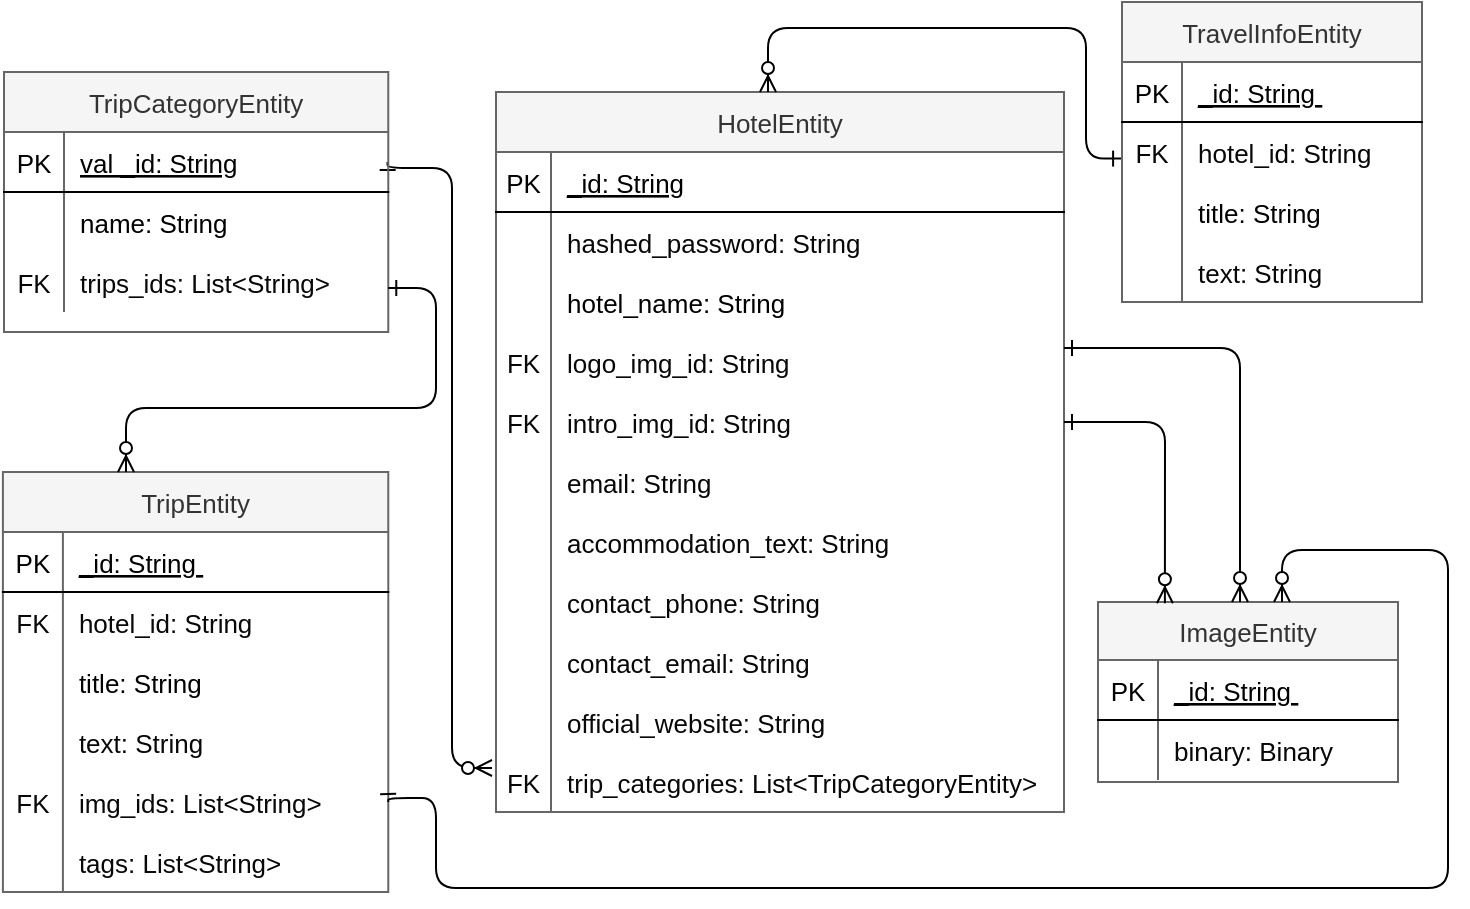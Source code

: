 <mxfile version="17.4.2" type="device"><diagram id="R2lEEEUBdFMjLlhIrx00" name="Page-1"><mxGraphModel dx="1102" dy="1025" grid="0" gridSize="10" guides="1" tooltips="1" connect="1" arrows="1" fold="1" page="1" pageScale="1" pageWidth="850" pageHeight="1100" math="0" shadow="0" extFonts="Permanent Marker^https://fonts.googleapis.com/css?family=Permanent+Marker"><root><mxCell id="0"/><mxCell id="1" parent="0"/><mxCell id="C-vyLk0tnHw3VtMMgP7b-12" value="" style="edgeStyle=orthogonalEdgeStyle;endArrow=ERzeroToMany;startArrow=ERone;endFill=1;startFill=0;exitX=0.998;exitY=0.5;exitDx=0;exitDy=0;exitPerimeter=0;fontSize=13;fontStyle=0" parent="1" source="C-vyLk0tnHw3VtMMgP7b-3" edge="1"><mxGeometry width="100" height="100" relative="1" as="geometry"><mxPoint x="255" y="168" as="sourcePoint"/><mxPoint x="293" y="468" as="targetPoint"/><Array as="points"><mxPoint x="273" y="168"/><mxPoint x="273" y="468"/></Array></mxGeometry></mxCell><mxCell id="C-vyLk0tnHw3VtMMgP7b-2" value="TripCategoryEntity" style="shape=table;startSize=30;container=1;collapsible=1;childLayout=tableLayout;fixedRows=1;rowLines=0;fontStyle=0;align=center;resizeLast=1;fontSize=13;fillColor=#f5f5f5;fontColor=#333333;strokeColor=#666666;" parent="1" vertex="1"><mxGeometry x="49" y="120" width="192.138" height="130" as="geometry"/></mxCell><mxCell id="C-vyLk0tnHw3VtMMgP7b-3" value="" style="shape=partialRectangle;collapsible=0;dropTarget=0;pointerEvents=0;fillColor=none;points=[[0,0.5],[1,0.5]];portConstraint=eastwest;top=0;left=0;right=0;bottom=1;fontSize=13;fontStyle=0" parent="C-vyLk0tnHw3VtMMgP7b-2" vertex="1"><mxGeometry y="30" width="192.138" height="30" as="geometry"/></mxCell><mxCell id="C-vyLk0tnHw3VtMMgP7b-4" value="PK" style="shape=partialRectangle;overflow=hidden;connectable=0;fillColor=none;top=0;left=0;bottom=0;right=0;fontStyle=0;fontSize=13;" parent="C-vyLk0tnHw3VtMMgP7b-3" vertex="1"><mxGeometry width="30" height="30" as="geometry"><mxRectangle width="30" height="30" as="alternateBounds"/></mxGeometry></mxCell><mxCell id="C-vyLk0tnHw3VtMMgP7b-5" value="val _id: String" style="shape=partialRectangle;overflow=hidden;connectable=0;fillColor=none;top=0;left=0;bottom=0;right=0;align=left;spacingLeft=6;fontStyle=4;fontSize=13;" parent="C-vyLk0tnHw3VtMMgP7b-3" vertex="1"><mxGeometry x="30" width="162.138" height="30" as="geometry"><mxRectangle width="162.138" height="30" as="alternateBounds"/></mxGeometry></mxCell><mxCell id="C-vyLk0tnHw3VtMMgP7b-9" value="" style="shape=partialRectangle;collapsible=0;dropTarget=0;pointerEvents=0;fillColor=none;points=[[0,0.5],[1,0.5]];portConstraint=eastwest;top=0;left=0;right=0;bottom=0;fontSize=13;fontStyle=0" parent="C-vyLk0tnHw3VtMMgP7b-2" vertex="1"><mxGeometry y="60" width="192.138" height="30" as="geometry"/></mxCell><mxCell id="C-vyLk0tnHw3VtMMgP7b-10" value="" style="shape=partialRectangle;overflow=hidden;connectable=0;fillColor=none;top=0;left=0;bottom=0;right=0;fontSize=13;fontStyle=0" parent="C-vyLk0tnHw3VtMMgP7b-9" vertex="1"><mxGeometry width="30" height="30" as="geometry"><mxRectangle width="30" height="30" as="alternateBounds"/></mxGeometry></mxCell><mxCell id="C-vyLk0tnHw3VtMMgP7b-11" value="name: String" style="shape=partialRectangle;overflow=hidden;connectable=0;fillColor=none;top=0;left=0;bottom=0;right=0;align=left;spacingLeft=6;fontSize=13;fontStyle=0" parent="C-vyLk0tnHw3VtMMgP7b-9" vertex="1"><mxGeometry x="30" width="162.138" height="30" as="geometry"><mxRectangle width="162.138" height="30" as="alternateBounds"/></mxGeometry></mxCell><mxCell id="mMNbO27yE4qkC89-hJLJ-78" value="" style="shape=tableRow;horizontal=0;startSize=0;swimlaneHead=0;swimlaneBody=0;fillColor=none;collapsible=0;dropTarget=0;points=[[0,0.5],[1,0.5]];portConstraint=eastwest;top=0;left=0;right=0;bottom=0;labelBackgroundColor=none;fontColor=#080808;strokeColor=default;fontSize=13;fontStyle=0" parent="C-vyLk0tnHw3VtMMgP7b-2" vertex="1"><mxGeometry y="90" width="192.138" height="30" as="geometry"/></mxCell><mxCell id="mMNbO27yE4qkC89-hJLJ-79" value="FK" style="shape=partialRectangle;connectable=0;fillColor=none;top=0;left=0;bottom=0;right=0;fontStyle=0;overflow=hidden;labelBackgroundColor=none;fontColor=#080808;strokeColor=default;fontSize=13;" parent="mMNbO27yE4qkC89-hJLJ-78" vertex="1"><mxGeometry width="30" height="30" as="geometry"><mxRectangle width="30" height="30" as="alternateBounds"/></mxGeometry></mxCell><mxCell id="mMNbO27yE4qkC89-hJLJ-80" value="trips_ids: List&lt;String&gt;" style="shape=partialRectangle;connectable=0;fillColor=none;top=0;left=0;bottom=0;right=0;align=left;spacingLeft=6;fontStyle=0;overflow=hidden;labelBackgroundColor=none;fontColor=#080808;strokeColor=default;fontSize=13;" parent="mMNbO27yE4qkC89-hJLJ-78" vertex="1"><mxGeometry x="30" width="162.138" height="30" as="geometry"><mxRectangle width="162.138" height="30" as="alternateBounds"/></mxGeometry></mxCell><mxCell id="C-vyLk0tnHw3VtMMgP7b-13" value="HotelEntity" style="shape=table;startSize=30;container=1;collapsible=1;childLayout=tableLayout;fixedRows=1;rowLines=0;fontStyle=0;align=center;resizeLast=1;fontSize=13;fillColor=#f5f5f5;fontColor=#333333;strokeColor=#666666;" parent="1" vertex="1"><mxGeometry x="295" y="130" width="284" height="360" as="geometry"><mxRectangle x="380" y="200" width="90" height="30" as="alternateBounds"/></mxGeometry></mxCell><mxCell id="C-vyLk0tnHw3VtMMgP7b-14" value="" style="shape=partialRectangle;collapsible=0;dropTarget=0;pointerEvents=0;fillColor=none;points=[[0,0.5],[1,0.5]];portConstraint=eastwest;top=0;left=0;right=0;bottom=1;fontSize=13;fontStyle=0" parent="C-vyLk0tnHw3VtMMgP7b-13" vertex="1"><mxGeometry y="30" width="284" height="30" as="geometry"/></mxCell><mxCell id="C-vyLk0tnHw3VtMMgP7b-15" value="PK" style="shape=partialRectangle;overflow=hidden;connectable=0;fillColor=none;top=0;left=0;bottom=0;right=0;fontStyle=0;fontSize=13;" parent="C-vyLk0tnHw3VtMMgP7b-14" vertex="1"><mxGeometry width="27.5" height="30" as="geometry"><mxRectangle width="27.5" height="30" as="alternateBounds"/></mxGeometry></mxCell><mxCell id="C-vyLk0tnHw3VtMMgP7b-16" value="_id: String" style="shape=partialRectangle;overflow=hidden;connectable=0;fillColor=none;top=0;left=0;bottom=0;right=0;align=left;spacingLeft=6;fontStyle=4;fontSize=13;" parent="C-vyLk0tnHw3VtMMgP7b-14" vertex="1"><mxGeometry x="27.5" width="256.5" height="30" as="geometry"><mxRectangle width="256.5" height="30" as="alternateBounds"/></mxGeometry></mxCell><mxCell id="mMNbO27yE4qkC89-hJLJ-70" value="" style="shape=tableRow;horizontal=0;startSize=0;swimlaneHead=0;swimlaneBody=0;fillColor=none;collapsible=0;dropTarget=0;points=[[0,0.5],[1,0.5]];portConstraint=eastwest;top=0;left=0;right=0;bottom=0;labelBackgroundColor=#FFFFFF;fontColor=#080808;strokeColor=default;fontSize=13;fontStyle=0" parent="C-vyLk0tnHw3VtMMgP7b-13" vertex="1"><mxGeometry y="60" width="284" height="30" as="geometry"/></mxCell><mxCell id="mMNbO27yE4qkC89-hJLJ-71" value="" style="shape=partialRectangle;connectable=0;fillColor=none;top=0;left=0;bottom=0;right=0;editable=1;overflow=hidden;labelBackgroundColor=#FFFFFF;fontColor=#080808;strokeColor=default;fontSize=13;fontStyle=0" parent="mMNbO27yE4qkC89-hJLJ-70" vertex="1"><mxGeometry width="27.5" height="30" as="geometry"><mxRectangle width="27.5" height="30" as="alternateBounds"/></mxGeometry></mxCell><mxCell id="mMNbO27yE4qkC89-hJLJ-72" value="hashed_password: String" style="shape=partialRectangle;connectable=0;fillColor=none;top=0;left=0;bottom=0;right=0;align=left;spacingLeft=6;overflow=hidden;labelBackgroundColor=#FFFFFF;fontColor=#080808;strokeColor=default;fontSize=13;fontStyle=0" parent="mMNbO27yE4qkC89-hJLJ-70" vertex="1"><mxGeometry x="27.5" width="256.5" height="30" as="geometry"><mxRectangle width="256.5" height="30" as="alternateBounds"/></mxGeometry></mxCell><mxCell id="C-vyLk0tnHw3VtMMgP7b-20" value="" style="shape=partialRectangle;collapsible=0;dropTarget=0;pointerEvents=0;fillColor=none;points=[[0,0.5],[1,0.5]];portConstraint=eastwest;top=0;left=0;right=0;bottom=0;fontSize=13;fontStyle=0" parent="C-vyLk0tnHw3VtMMgP7b-13" vertex="1"><mxGeometry y="90" width="284" height="30" as="geometry"/></mxCell><mxCell id="C-vyLk0tnHw3VtMMgP7b-21" value="" style="shape=partialRectangle;overflow=hidden;connectable=0;fillColor=none;top=0;left=0;bottom=0;right=0;strokeColor=default;fontSize=13;fontStyle=0" parent="C-vyLk0tnHw3VtMMgP7b-20" vertex="1"><mxGeometry width="27.5" height="30" as="geometry"><mxRectangle width="27.5" height="30" as="alternateBounds"/></mxGeometry></mxCell><mxCell id="C-vyLk0tnHw3VtMMgP7b-22" value="hotel_name: String" style="shape=partialRectangle;overflow=hidden;connectable=0;fillColor=none;top=0;left=0;bottom=0;right=0;align=left;spacingLeft=6;fontSize=13;fontStyle=0" parent="C-vyLk0tnHw3VtMMgP7b-20" vertex="1"><mxGeometry x="27.5" width="256.5" height="30" as="geometry"><mxRectangle width="256.5" height="30" as="alternateBounds"/></mxGeometry></mxCell><mxCell id="mMNbO27yE4qkC89-hJLJ-23" value="" style="shape=tableRow;horizontal=0;startSize=0;swimlaneHead=0;swimlaneBody=0;fillColor=none;collapsible=0;dropTarget=0;points=[[0,0.5],[1,0.5]];portConstraint=eastwest;top=0;left=0;right=0;bottom=0;labelBackgroundColor=#FFFFFF;fontColor=#080808;strokeColor=default;fontSize=13;fontStyle=0" parent="C-vyLk0tnHw3VtMMgP7b-13" vertex="1"><mxGeometry y="120" width="284" height="30" as="geometry"/></mxCell><mxCell id="mMNbO27yE4qkC89-hJLJ-24" value="FK" style="shape=partialRectangle;connectable=0;fillColor=none;top=0;left=0;bottom=0;right=0;fontStyle=0;overflow=hidden;labelBackgroundColor=#FFFFFF;fontColor=#080808;strokeColor=default;fontSize=13;" parent="mMNbO27yE4qkC89-hJLJ-23" vertex="1"><mxGeometry width="27.5" height="30" as="geometry"><mxRectangle width="27.5" height="30" as="alternateBounds"/></mxGeometry></mxCell><mxCell id="mMNbO27yE4qkC89-hJLJ-25" value="logo_img_id: String" style="shape=partialRectangle;connectable=0;fillColor=none;top=0;left=0;bottom=0;right=0;align=left;spacingLeft=6;fontStyle=0;overflow=hidden;labelBackgroundColor=#FFFFFF;fontColor=#080808;strokeColor=default;fontSize=13;" parent="mMNbO27yE4qkC89-hJLJ-23" vertex="1"><mxGeometry x="27.5" width="256.5" height="30" as="geometry"><mxRectangle width="256.5" height="30" as="alternateBounds"/></mxGeometry></mxCell><mxCell id="mMNbO27yE4qkC89-hJLJ-27" value="" style="shape=tableRow;horizontal=0;startSize=0;swimlaneHead=0;swimlaneBody=0;fillColor=none;collapsible=0;dropTarget=0;points=[[0,0.5],[1,0.5]];portConstraint=eastwest;top=0;left=0;right=0;bottom=0;labelBackgroundColor=#FFFFFF;fontColor=#080808;strokeColor=default;fontSize=13;fontStyle=0" parent="C-vyLk0tnHw3VtMMgP7b-13" vertex="1"><mxGeometry y="150" width="284" height="30" as="geometry"/></mxCell><mxCell id="mMNbO27yE4qkC89-hJLJ-28" value="FK" style="shape=partialRectangle;connectable=0;fillColor=none;top=0;left=0;bottom=0;right=0;fontStyle=0;overflow=hidden;labelBackgroundColor=#FFFFFF;fontColor=#080808;strokeColor=default;fontSize=13;" parent="mMNbO27yE4qkC89-hJLJ-27" vertex="1"><mxGeometry width="27.5" height="30" as="geometry"><mxRectangle width="27.5" height="30" as="alternateBounds"/></mxGeometry></mxCell><mxCell id="mMNbO27yE4qkC89-hJLJ-29" value="intro_img_id: String" style="shape=partialRectangle;connectable=0;fillColor=none;top=0;left=0;bottom=0;right=0;align=left;spacingLeft=6;fontStyle=0;overflow=hidden;labelBackgroundColor=#FFFFFF;fontColor=#080808;strokeColor=default;fontSize=13;" parent="mMNbO27yE4qkC89-hJLJ-27" vertex="1"><mxGeometry x="27.5" width="256.5" height="30" as="geometry"><mxRectangle width="256.5" height="30" as="alternateBounds"/></mxGeometry></mxCell><mxCell id="mMNbO27yE4qkC89-hJLJ-43" value="" style="shape=tableRow;horizontal=0;startSize=0;swimlaneHead=0;swimlaneBody=0;fillColor=none;collapsible=0;dropTarget=0;points=[[0,0.5],[1,0.5]];portConstraint=eastwest;top=0;left=0;right=0;bottom=0;labelBackgroundColor=#FFFFFF;fontColor=#080808;strokeColor=default;fontSize=13;fontStyle=0" parent="C-vyLk0tnHw3VtMMgP7b-13" vertex="1"><mxGeometry y="180" width="284" height="30" as="geometry"/></mxCell><mxCell id="mMNbO27yE4qkC89-hJLJ-44" value="" style="shape=partialRectangle;connectable=0;fillColor=none;top=0;left=0;bottom=0;right=0;editable=1;overflow=hidden;labelBackgroundColor=#FFFFFF;fontColor=#080808;strokeColor=default;fontSize=13;fontStyle=0" parent="mMNbO27yE4qkC89-hJLJ-43" vertex="1"><mxGeometry width="27.5" height="30" as="geometry"><mxRectangle width="27.5" height="30" as="alternateBounds"/></mxGeometry></mxCell><mxCell id="mMNbO27yE4qkC89-hJLJ-45" value="email: String" style="shape=partialRectangle;connectable=0;fillColor=none;top=0;left=0;bottom=0;right=0;align=left;spacingLeft=6;overflow=hidden;labelBackgroundColor=#FFFFFF;fontColor=#080808;strokeColor=default;fontSize=13;fontStyle=0" parent="mMNbO27yE4qkC89-hJLJ-43" vertex="1"><mxGeometry x="27.5" width="256.5" height="30" as="geometry"><mxRectangle width="256.5" height="30" as="alternateBounds"/></mxGeometry></mxCell><mxCell id="mMNbO27yE4qkC89-hJLJ-46" value="" style="shape=tableRow;horizontal=0;startSize=0;swimlaneHead=0;swimlaneBody=0;fillColor=none;collapsible=0;dropTarget=0;points=[[0,0.5],[1,0.5]];portConstraint=eastwest;top=0;left=0;right=0;bottom=0;labelBackgroundColor=#FFFFFF;fontColor=#080808;strokeColor=default;fontSize=13;fontStyle=0" parent="C-vyLk0tnHw3VtMMgP7b-13" vertex="1"><mxGeometry y="210" width="284" height="30" as="geometry"/></mxCell><mxCell id="mMNbO27yE4qkC89-hJLJ-47" value="" style="shape=partialRectangle;connectable=0;fillColor=none;top=0;left=0;bottom=0;right=0;editable=1;overflow=hidden;labelBackgroundColor=#FFFFFF;fontColor=#080808;strokeColor=default;fontSize=13;fontStyle=0" parent="mMNbO27yE4qkC89-hJLJ-46" vertex="1"><mxGeometry width="27.5" height="30" as="geometry"><mxRectangle width="27.5" height="30" as="alternateBounds"/></mxGeometry></mxCell><mxCell id="mMNbO27yE4qkC89-hJLJ-48" value="accommodation_text: String" style="shape=partialRectangle;connectable=0;fillColor=none;top=0;left=0;bottom=0;right=0;align=left;spacingLeft=6;overflow=hidden;labelBackgroundColor=#FFFFFF;fontColor=#080808;strokeColor=default;fontSize=13;fontStyle=0" parent="mMNbO27yE4qkC89-hJLJ-46" vertex="1"><mxGeometry x="27.5" width="256.5" height="30" as="geometry"><mxRectangle width="256.5" height="30" as="alternateBounds"/></mxGeometry></mxCell><mxCell id="mMNbO27yE4qkC89-hJLJ-49" value="" style="shape=tableRow;horizontal=0;startSize=0;swimlaneHead=0;swimlaneBody=0;fillColor=none;collapsible=0;dropTarget=0;points=[[0,0.5],[1,0.5]];portConstraint=eastwest;top=0;left=0;right=0;bottom=0;labelBackgroundColor=#FFFFFF;fontColor=#080808;strokeColor=default;fontSize=13;fontStyle=0" parent="C-vyLk0tnHw3VtMMgP7b-13" vertex="1"><mxGeometry y="240" width="284" height="30" as="geometry"/></mxCell><mxCell id="mMNbO27yE4qkC89-hJLJ-50" value="" style="shape=partialRectangle;connectable=0;fillColor=none;top=0;left=0;bottom=0;right=0;editable=1;overflow=hidden;labelBackgroundColor=#FFFFFF;fontColor=#080808;strokeColor=default;fontSize=13;fontStyle=0" parent="mMNbO27yE4qkC89-hJLJ-49" vertex="1"><mxGeometry width="27.5" height="30" as="geometry"><mxRectangle width="27.5" height="30" as="alternateBounds"/></mxGeometry></mxCell><mxCell id="mMNbO27yE4qkC89-hJLJ-51" value="contact_phone: String" style="shape=partialRectangle;connectable=0;fillColor=none;top=0;left=0;bottom=0;right=0;align=left;spacingLeft=6;overflow=hidden;labelBackgroundColor=#FFFFFF;fontColor=#080808;strokeColor=default;fontSize=13;fontStyle=0" parent="mMNbO27yE4qkC89-hJLJ-49" vertex="1"><mxGeometry x="27.5" width="256.5" height="30" as="geometry"><mxRectangle width="256.5" height="30" as="alternateBounds"/></mxGeometry></mxCell><mxCell id="mMNbO27yE4qkC89-hJLJ-61" value="" style="shape=tableRow;horizontal=0;startSize=0;swimlaneHead=0;swimlaneBody=0;fillColor=none;collapsible=0;dropTarget=0;points=[[0,0.5],[1,0.5]];portConstraint=eastwest;top=0;left=0;right=0;bottom=0;labelBackgroundColor=#FFFFFF;fontColor=#080808;strokeColor=default;fontSize=13;fontStyle=0" parent="C-vyLk0tnHw3VtMMgP7b-13" vertex="1"><mxGeometry y="270" width="284" height="30" as="geometry"/></mxCell><mxCell id="mMNbO27yE4qkC89-hJLJ-62" value="" style="shape=partialRectangle;connectable=0;fillColor=none;top=0;left=0;bottom=0;right=0;editable=1;overflow=hidden;labelBackgroundColor=#FFFFFF;fontColor=#080808;strokeColor=default;fontSize=13;fontStyle=0" parent="mMNbO27yE4qkC89-hJLJ-61" vertex="1"><mxGeometry width="27.5" height="30" as="geometry"><mxRectangle width="27.5" height="30" as="alternateBounds"/></mxGeometry></mxCell><mxCell id="mMNbO27yE4qkC89-hJLJ-63" value="contact_email: String" style="shape=partialRectangle;connectable=0;fillColor=none;top=0;left=0;bottom=0;right=0;align=left;spacingLeft=6;overflow=hidden;labelBackgroundColor=#FFFFFF;fontColor=#080808;strokeColor=default;fontSize=13;fontStyle=0" parent="mMNbO27yE4qkC89-hJLJ-61" vertex="1"><mxGeometry x="27.5" width="256.5" height="30" as="geometry"><mxRectangle width="256.5" height="30" as="alternateBounds"/></mxGeometry></mxCell><mxCell id="mMNbO27yE4qkC89-hJLJ-57" value="" style="shape=tableRow;horizontal=0;startSize=0;swimlaneHead=0;swimlaneBody=0;fillColor=none;collapsible=0;dropTarget=0;points=[[0,0.5],[1,0.5]];portConstraint=eastwest;top=0;left=0;right=0;bottom=0;labelBackgroundColor=#FFFFFF;fontColor=#080808;strokeColor=default;fontSize=13;fontStyle=0" parent="C-vyLk0tnHw3VtMMgP7b-13" vertex="1"><mxGeometry y="300" width="284" height="30" as="geometry"/></mxCell><mxCell id="mMNbO27yE4qkC89-hJLJ-58" value="" style="shape=partialRectangle;connectable=0;fillColor=none;top=0;left=0;bottom=0;right=0;editable=1;overflow=hidden;labelBackgroundColor=#FFFFFF;fontColor=#080808;strokeColor=default;fontSize=13;fontStyle=0" parent="mMNbO27yE4qkC89-hJLJ-57" vertex="1"><mxGeometry width="27.5" height="30" as="geometry"><mxRectangle width="27.5" height="30" as="alternateBounds"/></mxGeometry></mxCell><mxCell id="mMNbO27yE4qkC89-hJLJ-59" value="official_website: String" style="shape=partialRectangle;connectable=0;fillColor=none;top=0;left=0;bottom=0;right=0;align=left;spacingLeft=6;overflow=hidden;labelBackgroundColor=#FFFFFF;fontColor=#080808;strokeColor=default;fontSize=13;fontStyle=0" parent="mMNbO27yE4qkC89-hJLJ-57" vertex="1"><mxGeometry x="27.5" width="256.5" height="30" as="geometry"><mxRectangle width="256.5" height="30" as="alternateBounds"/></mxGeometry></mxCell><mxCell id="mMNbO27yE4qkC89-hJLJ-134" value="" style="shape=tableRow;horizontal=0;startSize=0;swimlaneHead=0;swimlaneBody=0;fillColor=none;collapsible=0;dropTarget=0;points=[[0,0.5],[1,0.5]];portConstraint=eastwest;top=0;left=0;right=0;bottom=0;labelBackgroundColor=none;fontColor=#080808;strokeColor=default;fontSize=13;fontStyle=0" parent="C-vyLk0tnHw3VtMMgP7b-13" vertex="1"><mxGeometry y="330" width="284" height="30" as="geometry"/></mxCell><mxCell id="mMNbO27yE4qkC89-hJLJ-135" value="FK" style="shape=partialRectangle;connectable=0;fillColor=none;top=0;left=0;bottom=0;right=0;fontStyle=0;overflow=hidden;labelBackgroundColor=none;fontColor=#080808;strokeColor=default;fontSize=13;" parent="mMNbO27yE4qkC89-hJLJ-134" vertex="1"><mxGeometry width="27.5" height="30" as="geometry"><mxRectangle width="27.5" height="30" as="alternateBounds"/></mxGeometry></mxCell><mxCell id="mMNbO27yE4qkC89-hJLJ-136" value="trip_categories: List&lt;TripCategoryEntity&gt;" style="shape=partialRectangle;connectable=0;fillColor=none;top=0;left=0;bottom=0;right=0;align=left;spacingLeft=6;fontStyle=0;overflow=hidden;labelBackgroundColor=none;fontColor=#080808;strokeColor=default;fontSize=13;" parent="mMNbO27yE4qkC89-hJLJ-134" vertex="1"><mxGeometry x="27.5" width="256.5" height="30" as="geometry"><mxRectangle width="256.5" height="30" as="alternateBounds"/></mxGeometry></mxCell><mxCell id="C-vyLk0tnHw3VtMMgP7b-23" value="TripEntity" style="shape=table;startSize=30;container=1;collapsible=1;childLayout=tableLayout;fixedRows=1;rowLines=0;fontStyle=0;align=center;resizeLast=1;fontSize=13;fillColor=#f5f5f5;fontColor=#333333;strokeColor=#666666;" parent="1" vertex="1"><mxGeometry x="48.45" y="320" width="192.69" height="210" as="geometry"/></mxCell><mxCell id="C-vyLk0tnHw3VtMMgP7b-24" value="" style="shape=partialRectangle;collapsible=0;dropTarget=0;pointerEvents=0;fillColor=none;points=[[0,0.5],[1,0.5]];portConstraint=eastwest;top=0;left=0;right=0;bottom=1;fontSize=13;fontStyle=0" parent="C-vyLk0tnHw3VtMMgP7b-23" vertex="1"><mxGeometry y="30" width="192.69" height="30" as="geometry"/></mxCell><mxCell id="C-vyLk0tnHw3VtMMgP7b-25" value="PK" style="shape=partialRectangle;overflow=hidden;connectable=0;fillColor=none;top=0;left=0;bottom=0;right=0;fontStyle=0;fontSize=13;" parent="C-vyLk0tnHw3VtMMgP7b-24" vertex="1"><mxGeometry width="30" height="30" as="geometry"><mxRectangle width="30" height="30" as="alternateBounds"/></mxGeometry></mxCell><mxCell id="C-vyLk0tnHw3VtMMgP7b-26" value="_id: String " style="shape=partialRectangle;overflow=hidden;connectable=0;fillColor=none;top=0;left=0;bottom=0;right=0;align=left;spacingLeft=6;fontStyle=4;fontSize=13;" parent="C-vyLk0tnHw3VtMMgP7b-24" vertex="1"><mxGeometry x="30" width="162.69" height="30" as="geometry"><mxRectangle width="162.69" height="30" as="alternateBounds"/></mxGeometry></mxCell><mxCell id="mMNbO27yE4qkC89-hJLJ-82" value="" style="shape=tableRow;horizontal=0;startSize=0;swimlaneHead=0;swimlaneBody=0;fillColor=none;collapsible=0;dropTarget=0;points=[[0,0.5],[1,0.5]];portConstraint=eastwest;top=0;left=0;right=0;bottom=0;labelBackgroundColor=none;fontColor=#080808;strokeColor=default;fontSize=13;fontStyle=0" parent="C-vyLk0tnHw3VtMMgP7b-23" vertex="1"><mxGeometry y="60" width="192.69" height="30" as="geometry"/></mxCell><mxCell id="mMNbO27yE4qkC89-hJLJ-83" value="FK" style="shape=partialRectangle;connectable=0;fillColor=none;top=0;left=0;bottom=0;right=0;fontStyle=0;overflow=hidden;labelBackgroundColor=none;fontColor=#080808;strokeColor=default;fontSize=13;" parent="mMNbO27yE4qkC89-hJLJ-82" vertex="1"><mxGeometry width="30" height="30" as="geometry"><mxRectangle width="30" height="30" as="alternateBounds"/></mxGeometry></mxCell><mxCell id="mMNbO27yE4qkC89-hJLJ-84" value="hotel_id: String" style="shape=partialRectangle;connectable=0;fillColor=none;top=0;left=0;bottom=0;right=0;align=left;spacingLeft=6;fontStyle=0;overflow=hidden;labelBackgroundColor=none;fontColor=#080808;strokeColor=default;fontSize=13;" parent="mMNbO27yE4qkC89-hJLJ-82" vertex="1"><mxGeometry x="30" width="162.69" height="30" as="geometry"><mxRectangle width="162.69" height="30" as="alternateBounds"/></mxGeometry></mxCell><mxCell id="C-vyLk0tnHw3VtMMgP7b-27" value="" style="shape=partialRectangle;collapsible=0;dropTarget=0;pointerEvents=0;fillColor=none;points=[[0,0.5],[1,0.5]];portConstraint=eastwest;top=0;left=0;right=0;bottom=0;fontSize=13;fontStyle=0" parent="C-vyLk0tnHw3VtMMgP7b-23" vertex="1"><mxGeometry y="90" width="192.69" height="30" as="geometry"/></mxCell><mxCell id="C-vyLk0tnHw3VtMMgP7b-28" value="" style="shape=partialRectangle;overflow=hidden;connectable=0;fillColor=none;top=0;left=0;bottom=0;right=0;fontSize=13;fontStyle=0" parent="C-vyLk0tnHw3VtMMgP7b-27" vertex="1"><mxGeometry width="30" height="30" as="geometry"><mxRectangle width="30" height="30" as="alternateBounds"/></mxGeometry></mxCell><mxCell id="C-vyLk0tnHw3VtMMgP7b-29" value="title: String" style="shape=partialRectangle;overflow=hidden;connectable=0;fillColor=none;top=0;left=0;bottom=0;right=0;align=left;spacingLeft=6;fontSize=13;fontStyle=0" parent="C-vyLk0tnHw3VtMMgP7b-27" vertex="1"><mxGeometry x="30" width="162.69" height="30" as="geometry"><mxRectangle width="162.69" height="30" as="alternateBounds"/></mxGeometry></mxCell><mxCell id="mMNbO27yE4qkC89-hJLJ-85" value="" style="shape=tableRow;horizontal=0;startSize=0;swimlaneHead=0;swimlaneBody=0;fillColor=none;collapsible=0;dropTarget=0;points=[[0,0.5],[1,0.5]];portConstraint=eastwest;top=0;left=0;right=0;bottom=0;labelBackgroundColor=none;fontColor=#080808;strokeColor=default;fontSize=13;fontStyle=0" parent="C-vyLk0tnHw3VtMMgP7b-23" vertex="1"><mxGeometry y="120" width="192.69" height="30" as="geometry"/></mxCell><mxCell id="mMNbO27yE4qkC89-hJLJ-86" value="" style="shape=partialRectangle;connectable=0;fillColor=none;top=0;left=0;bottom=0;right=0;editable=1;overflow=hidden;labelBackgroundColor=none;fontColor=#080808;strokeColor=default;fontSize=13;fontStyle=0" parent="mMNbO27yE4qkC89-hJLJ-85" vertex="1"><mxGeometry width="30" height="30" as="geometry"><mxRectangle width="30" height="30" as="alternateBounds"/></mxGeometry></mxCell><mxCell id="mMNbO27yE4qkC89-hJLJ-87" value="text: String" style="shape=partialRectangle;connectable=0;fillColor=none;top=0;left=0;bottom=0;right=0;align=left;spacingLeft=6;overflow=hidden;labelBackgroundColor=none;fontColor=#080808;strokeColor=default;fontSize=13;fontStyle=0" parent="mMNbO27yE4qkC89-hJLJ-85" vertex="1"><mxGeometry x="30" width="162.69" height="30" as="geometry"><mxRectangle width="162.69" height="30" as="alternateBounds"/></mxGeometry></mxCell><mxCell id="mMNbO27yE4qkC89-hJLJ-94" value="" style="shape=tableRow;horizontal=0;startSize=0;swimlaneHead=0;swimlaneBody=0;fillColor=none;collapsible=0;dropTarget=0;points=[[0,0.5],[1,0.5]];portConstraint=eastwest;top=0;left=0;right=0;bottom=0;labelBackgroundColor=none;fontColor=#080808;strokeColor=default;fontSize=13;fontStyle=0" parent="C-vyLk0tnHw3VtMMgP7b-23" vertex="1"><mxGeometry y="150" width="192.69" height="30" as="geometry"/></mxCell><mxCell id="mMNbO27yE4qkC89-hJLJ-95" value="FK" style="shape=partialRectangle;connectable=0;fillColor=none;top=0;left=0;bottom=0;right=0;fontStyle=0;overflow=hidden;labelBackgroundColor=none;fontColor=#080808;strokeColor=default;fontSize=13;" parent="mMNbO27yE4qkC89-hJLJ-94" vertex="1"><mxGeometry width="30" height="30" as="geometry"><mxRectangle width="30" height="30" as="alternateBounds"/></mxGeometry></mxCell><mxCell id="mMNbO27yE4qkC89-hJLJ-96" value="img_ids: List&lt;String&gt;" style="shape=partialRectangle;connectable=0;fillColor=none;top=0;left=0;bottom=0;right=0;align=left;spacingLeft=6;fontStyle=0;overflow=hidden;labelBackgroundColor=none;fontColor=#080808;strokeColor=default;fontSize=13;" parent="mMNbO27yE4qkC89-hJLJ-94" vertex="1"><mxGeometry x="30" width="162.69" height="30" as="geometry"><mxRectangle width="162.69" height="30" as="alternateBounds"/></mxGeometry></mxCell><mxCell id="mMNbO27yE4qkC89-hJLJ-91" value="" style="shape=tableRow;horizontal=0;startSize=0;swimlaneHead=0;swimlaneBody=0;fillColor=none;collapsible=0;dropTarget=0;points=[[0,0.5],[1,0.5]];portConstraint=eastwest;top=0;left=0;right=0;bottom=0;labelBackgroundColor=none;fontColor=#080808;strokeColor=default;fontSize=13;fontStyle=0" parent="C-vyLk0tnHw3VtMMgP7b-23" vertex="1"><mxGeometry y="180" width="192.69" height="30" as="geometry"/></mxCell><mxCell id="mMNbO27yE4qkC89-hJLJ-92" value="" style="shape=partialRectangle;connectable=0;fillColor=none;top=0;left=0;bottom=0;right=0;editable=1;overflow=hidden;labelBackgroundColor=none;fontColor=#080808;strokeColor=default;fontSize=13;fontStyle=0" parent="mMNbO27yE4qkC89-hJLJ-91" vertex="1"><mxGeometry width="30" height="30" as="geometry"><mxRectangle width="30" height="30" as="alternateBounds"/></mxGeometry></mxCell><mxCell id="mMNbO27yE4qkC89-hJLJ-93" value="tags: List&lt;String&gt;" style="shape=partialRectangle;connectable=0;fillColor=none;top=0;left=0;bottom=0;right=0;align=left;spacingLeft=6;overflow=hidden;labelBackgroundColor=none;fontColor=#080808;strokeColor=default;fontSize=13;fontStyle=0" parent="mMNbO27yE4qkC89-hJLJ-91" vertex="1"><mxGeometry x="30" width="162.69" height="30" as="geometry"><mxRectangle width="162.69" height="30" as="alternateBounds"/></mxGeometry></mxCell><mxCell id="mMNbO27yE4qkC89-hJLJ-100" value="" style="edgeStyle=orthogonalEdgeStyle;endArrow=ERzeroToMany;startArrow=ERone;endFill=1;startFill=0;fontSize=13;fontStyle=0" parent="1" source="mMNbO27yE4qkC89-hJLJ-78" target="C-vyLk0tnHw3VtMMgP7b-23" edge="1"><mxGeometry width="100" height="100" relative="1" as="geometry"><mxPoint x="195" y="498" as="sourcePoint"/><mxPoint x="295" y="583" as="targetPoint"/><Array as="points"><mxPoint x="265" y="228"/><mxPoint x="265" y="288"/><mxPoint x="110" y="288"/></Array></mxGeometry></mxCell><mxCell id="mMNbO27yE4qkC89-hJLJ-102" value="ImageEntity" style="shape=table;startSize=29;container=1;collapsible=1;childLayout=tableLayout;fixedRows=1;rowLines=0;fontStyle=0;align=center;resizeLast=1;fontSize=13;fillColor=#f5f5f5;fontColor=#333333;strokeColor=#666666;" parent="1" vertex="1"><mxGeometry x="596" y="385" width="150" height="90" as="geometry"/></mxCell><mxCell id="mMNbO27yE4qkC89-hJLJ-103" value="" style="shape=partialRectangle;collapsible=0;dropTarget=0;pointerEvents=0;fillColor=none;points=[[0,0.5],[1,0.5]];portConstraint=eastwest;top=0;left=0;right=0;bottom=1;fontSize=13;fontStyle=0" parent="mMNbO27yE4qkC89-hJLJ-102" vertex="1"><mxGeometry y="29" width="150" height="30" as="geometry"/></mxCell><mxCell id="mMNbO27yE4qkC89-hJLJ-104" value="PK" style="shape=partialRectangle;overflow=hidden;connectable=0;fillColor=none;top=0;left=0;bottom=0;right=0;fontStyle=0;fontSize=13;" parent="mMNbO27yE4qkC89-hJLJ-103" vertex="1"><mxGeometry width="30" height="30" as="geometry"><mxRectangle width="30" height="30" as="alternateBounds"/></mxGeometry></mxCell><mxCell id="mMNbO27yE4qkC89-hJLJ-105" value="_id: String " style="shape=partialRectangle;overflow=hidden;connectable=0;fillColor=none;top=0;left=0;bottom=0;right=0;align=left;spacingLeft=6;fontStyle=4;fontSize=13;" parent="mMNbO27yE4qkC89-hJLJ-103" vertex="1"><mxGeometry x="30" width="120" height="30" as="geometry"><mxRectangle width="120" height="30" as="alternateBounds"/></mxGeometry></mxCell><mxCell id="mMNbO27yE4qkC89-hJLJ-112" value="" style="shape=tableRow;horizontal=0;startSize=0;swimlaneHead=0;swimlaneBody=0;fillColor=none;collapsible=0;dropTarget=0;points=[[0,0.5],[1,0.5]];portConstraint=eastwest;top=0;left=0;right=0;bottom=0;labelBackgroundColor=none;fontColor=#080808;strokeColor=default;fontSize=13;fontStyle=0" parent="mMNbO27yE4qkC89-hJLJ-102" vertex="1"><mxGeometry y="59" width="150" height="30" as="geometry"/></mxCell><mxCell id="mMNbO27yE4qkC89-hJLJ-113" value="" style="shape=partialRectangle;connectable=0;fillColor=none;top=0;left=0;bottom=0;right=0;editable=1;overflow=hidden;labelBackgroundColor=none;fontColor=#080808;strokeColor=default;fontSize=13;fontStyle=0" parent="mMNbO27yE4qkC89-hJLJ-112" vertex="1"><mxGeometry width="30" height="30" as="geometry"><mxRectangle width="30" height="30" as="alternateBounds"/></mxGeometry></mxCell><mxCell id="mMNbO27yE4qkC89-hJLJ-114" value="binary: Binary" style="shape=partialRectangle;connectable=0;fillColor=none;top=0;left=0;bottom=0;right=0;align=left;spacingLeft=6;overflow=hidden;labelBackgroundColor=none;fontColor=#080808;strokeColor=default;fontSize=13;fontStyle=0" parent="mMNbO27yE4qkC89-hJLJ-112" vertex="1"><mxGeometry x="30" width="120" height="30" as="geometry"><mxRectangle width="120" height="30" as="alternateBounds"/></mxGeometry></mxCell><mxCell id="mMNbO27yE4qkC89-hJLJ-122" value="" style="edgeStyle=orthogonalEdgeStyle;endArrow=ERzeroToMany;startArrow=ERone;endFill=1;startFill=0;exitX=1;exitY=0.5;exitDx=0;exitDy=0;fontSize=13;fontStyle=0;" parent="1" source="mMNbO27yE4qkC89-hJLJ-94" target="mMNbO27yE4qkC89-hJLJ-102" edge="1"><mxGeometry width="100" height="100" relative="1" as="geometry"><mxPoint x="685" y="768" as="sourcePoint"/><mxPoint x="688" y="483" as="targetPoint"/><Array as="points"><mxPoint x="241" y="483"/><mxPoint x="265" y="483"/><mxPoint x="265" y="528"/><mxPoint x="771" y="528"/><mxPoint x="771" y="359"/><mxPoint x="688" y="359"/></Array></mxGeometry></mxCell><mxCell id="mMNbO27yE4qkC89-hJLJ-137" value="" style="edgeStyle=orthogonalEdgeStyle;endArrow=ERzeroToMany;startArrow=ERone;endFill=1;startFill=0;entryX=0.5;entryY=0;entryDx=0;entryDy=0;fontSize=13;fontStyle=0;exitX=-0.003;exitY=0.61;exitDx=0;exitDy=0;exitPerimeter=0;" parent="1" source="mMNbO27yE4qkC89-hJLJ-144" edge="1"><mxGeometry width="100" height="100" relative="1" as="geometry"><mxPoint x="602" y="163.0" as="sourcePoint"/><mxPoint x="431" y="130" as="targetPoint"/><Array as="points"><mxPoint x="590" y="163"/><mxPoint x="590" y="98"/><mxPoint x="431" y="98"/></Array></mxGeometry></mxCell><mxCell id="mMNbO27yE4qkC89-hJLJ-140" value="TravelInfoEntity" style="shape=table;startSize=30;container=1;collapsible=1;childLayout=tableLayout;fixedRows=1;rowLines=0;fontStyle=0;align=center;resizeLast=1;fontSize=13;fillColor=#f5f5f5;fontColor=#333333;strokeColor=#666666;" parent="1" vertex="1"><mxGeometry x="608" y="85" width="150" height="150" as="geometry"/></mxCell><mxCell id="mMNbO27yE4qkC89-hJLJ-141" value="" style="shape=partialRectangle;collapsible=0;dropTarget=0;pointerEvents=0;fillColor=none;points=[[0,0.5],[1,0.5]];portConstraint=eastwest;top=0;left=0;right=0;bottom=1;fontSize=13;fontStyle=0" parent="mMNbO27yE4qkC89-hJLJ-140" vertex="1"><mxGeometry y="30" width="150" height="30" as="geometry"/></mxCell><mxCell id="mMNbO27yE4qkC89-hJLJ-142" value="PK" style="shape=partialRectangle;overflow=hidden;connectable=0;fillColor=none;top=0;left=0;bottom=0;right=0;fontStyle=0;fontSize=13;" parent="mMNbO27yE4qkC89-hJLJ-141" vertex="1"><mxGeometry width="30" height="30" as="geometry"><mxRectangle width="30" height="30" as="alternateBounds"/></mxGeometry></mxCell><mxCell id="mMNbO27yE4qkC89-hJLJ-143" value="_id: String " style="shape=partialRectangle;overflow=hidden;connectable=0;fillColor=none;top=0;left=0;bottom=0;right=0;align=left;spacingLeft=6;fontStyle=4;fontSize=13;" parent="mMNbO27yE4qkC89-hJLJ-141" vertex="1"><mxGeometry x="30" width="120" height="30" as="geometry"><mxRectangle width="120" height="30" as="alternateBounds"/></mxGeometry></mxCell><mxCell id="mMNbO27yE4qkC89-hJLJ-144" value="" style="shape=tableRow;horizontal=0;startSize=0;swimlaneHead=0;swimlaneBody=0;fillColor=none;collapsible=0;dropTarget=0;points=[[0,0.5],[1,0.5]];portConstraint=eastwest;top=0;left=0;right=0;bottom=0;labelBackgroundColor=none;fontColor=#080808;strokeColor=default;fontSize=13;fontStyle=0" parent="mMNbO27yE4qkC89-hJLJ-140" vertex="1"><mxGeometry y="60" width="150" height="30" as="geometry"/></mxCell><mxCell id="mMNbO27yE4qkC89-hJLJ-145" value="FK" style="shape=partialRectangle;connectable=0;fillColor=none;top=0;left=0;bottom=0;right=0;fontStyle=0;overflow=hidden;labelBackgroundColor=none;fontColor=#080808;strokeColor=default;fontSize=13;" parent="mMNbO27yE4qkC89-hJLJ-144" vertex="1"><mxGeometry width="30" height="30" as="geometry"><mxRectangle width="30" height="30" as="alternateBounds"/></mxGeometry></mxCell><mxCell id="mMNbO27yE4qkC89-hJLJ-146" value="hotel_id: String" style="shape=partialRectangle;connectable=0;fillColor=none;top=0;left=0;bottom=0;right=0;align=left;spacingLeft=6;fontStyle=0;overflow=hidden;labelBackgroundColor=none;fontColor=#080808;strokeColor=default;fontSize=13;" parent="mMNbO27yE4qkC89-hJLJ-144" vertex="1"><mxGeometry x="30" width="120" height="30" as="geometry"><mxRectangle width="120" height="30" as="alternateBounds"/></mxGeometry></mxCell><mxCell id="mMNbO27yE4qkC89-hJLJ-147" value="" style="shape=partialRectangle;collapsible=0;dropTarget=0;pointerEvents=0;fillColor=none;points=[[0,0.5],[1,0.5]];portConstraint=eastwest;top=0;left=0;right=0;bottom=0;fontSize=13;fontStyle=0" parent="mMNbO27yE4qkC89-hJLJ-140" vertex="1"><mxGeometry y="90" width="150" height="30" as="geometry"/></mxCell><mxCell id="mMNbO27yE4qkC89-hJLJ-148" value="" style="shape=partialRectangle;overflow=hidden;connectable=0;fillColor=none;top=0;left=0;bottom=0;right=0;fontSize=13;fontStyle=0" parent="mMNbO27yE4qkC89-hJLJ-147" vertex="1"><mxGeometry width="30" height="30" as="geometry"><mxRectangle width="30" height="30" as="alternateBounds"/></mxGeometry></mxCell><mxCell id="mMNbO27yE4qkC89-hJLJ-149" value="title: String" style="shape=partialRectangle;overflow=hidden;connectable=0;fillColor=none;top=0;left=0;bottom=0;right=0;align=left;spacingLeft=6;fontSize=13;fontStyle=0" parent="mMNbO27yE4qkC89-hJLJ-147" vertex="1"><mxGeometry x="30" width="120" height="30" as="geometry"><mxRectangle width="120" height="30" as="alternateBounds"/></mxGeometry></mxCell><mxCell id="mMNbO27yE4qkC89-hJLJ-150" value="" style="shape=tableRow;horizontal=0;startSize=0;swimlaneHead=0;swimlaneBody=0;fillColor=none;collapsible=0;dropTarget=0;points=[[0,0.5],[1,0.5]];portConstraint=eastwest;top=0;left=0;right=0;bottom=0;labelBackgroundColor=none;fontColor=#080808;strokeColor=default;fontSize=13;fontStyle=0" parent="mMNbO27yE4qkC89-hJLJ-140" vertex="1"><mxGeometry y="120" width="150" height="30" as="geometry"/></mxCell><mxCell id="mMNbO27yE4qkC89-hJLJ-151" value="" style="shape=partialRectangle;connectable=0;fillColor=none;top=0;left=0;bottom=0;right=0;editable=1;overflow=hidden;labelBackgroundColor=none;fontColor=#080808;strokeColor=default;fontSize=13;fontStyle=0" parent="mMNbO27yE4qkC89-hJLJ-150" vertex="1"><mxGeometry width="30" height="30" as="geometry"><mxRectangle width="30" height="30" as="alternateBounds"/></mxGeometry></mxCell><mxCell id="mMNbO27yE4qkC89-hJLJ-152" value="text: String" style="shape=partialRectangle;connectable=0;fillColor=none;top=0;left=0;bottom=0;right=0;align=left;spacingLeft=6;overflow=hidden;labelBackgroundColor=none;fontColor=#080808;strokeColor=default;fontSize=13;fontStyle=0" parent="mMNbO27yE4qkC89-hJLJ-150" vertex="1"><mxGeometry x="30" width="120" height="30" as="geometry"><mxRectangle width="120" height="30" as="alternateBounds"/></mxGeometry></mxCell><mxCell id="mMNbO27yE4qkC89-hJLJ-160" value="" style="edgeStyle=orthogonalEdgeStyle;endArrow=ERzeroToMany;startArrow=ERone;endFill=1;startFill=0;entryX=0.223;entryY=0.007;entryDx=0;entryDy=0;entryPerimeter=0;fontSize=13;fontStyle=0" parent="1" source="mMNbO27yE4qkC89-hJLJ-27" target="mMNbO27yE4qkC89-hJLJ-102" edge="1"><mxGeometry width="100" height="100" relative="1" as="geometry"><mxPoint x="945" y="418" as="sourcePoint"/><mxPoint x="875" y="238" as="targetPoint"/></mxGeometry></mxCell><mxCell id="mMNbO27yE4qkC89-hJLJ-163" value="" style="edgeStyle=orthogonalEdgeStyle;endArrow=ERzeroToMany;startArrow=ERone;endFill=1;startFill=0;fontSize=13;fontStyle=0" parent="1" source="mMNbO27yE4qkC89-hJLJ-23" target="mMNbO27yE4qkC89-hJLJ-102" edge="1"><mxGeometry width="100" height="100" relative="1" as="geometry"><mxPoint x="645" y="298.0" as="sourcePoint"/><mxPoint x="730.75" y="403.63" as="targetPoint"/><Array as="points"><mxPoint x="667" y="258"/></Array></mxGeometry></mxCell></root></mxGraphModel></diagram></mxfile>